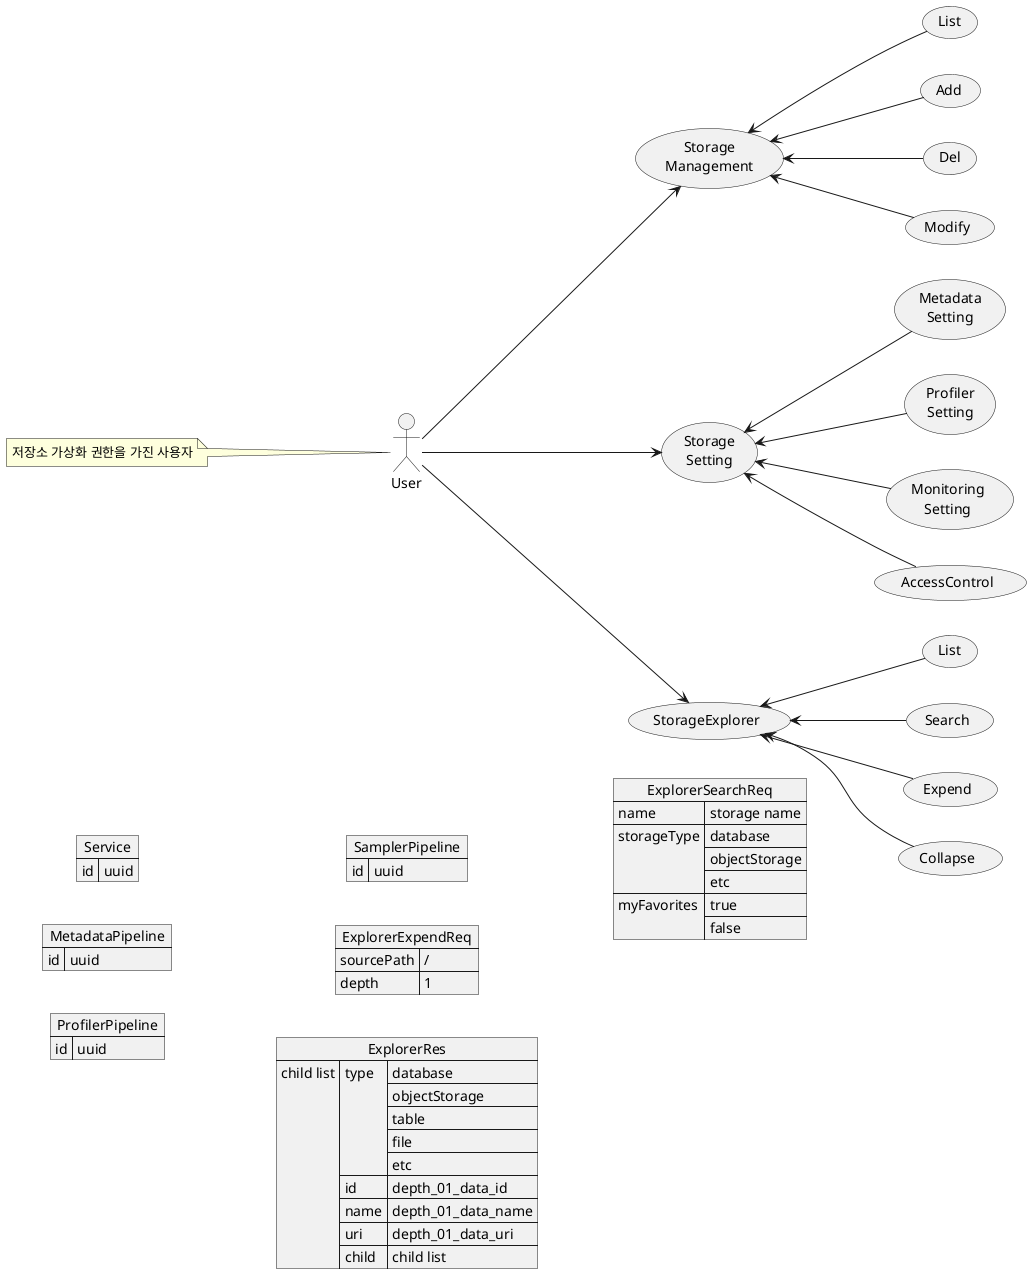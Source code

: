 @startuml vdap_virtualization
allowmixing
left to right direction
actor User

note "저장소 가상화 권한을 가진 사용자" as member_info

member_info .. User

usecase "Storage\nManagement" as Storage
usecase "List" as list
usecase "Add" as add
usecase "Del" as del
usecase "Modify" as modify
Storage <-- list
Storage <-- add
Storage <-- del
Storage <-- modify

json Service {
  "id": "uuid"
}

' 기존 오픈메타데이터의 경우 저장소 등록 시 자동으로 메타데이터/프로파일러 수집 파이프라인이 등록되지 않았음.
' 따라서 신규 버전에서는 기본 정보 이력 후 고급설정으로 넘어가는 단계를 추가하여 파이프라인을 설정하거나,
' 기본 설정에 따라 메타데이터/프로파일러/모니터링이 동작할 수 있도록 한다. 

usecase "Storage\nSetting" as Setting
usecase "Metadata\nSetting" as metadata
usecase "Profiler\nSetting" as profiler
usecase "Monitoring\nSetting" as monitoring_set
usecase "AccessControl" as access_control

Setting <-- metadata
Setting <-- profiler
Setting <-- monitoring_set
Setting <-- access_control

' 메타데이터 수집 데이터
json MetadataPipeline {
  "id": "uuid"
}
' 프로파일러 설정 
json ProfilerPipeline {
  "id": "uuid"
}
' 샘플 수집 설정
json SamplerPipeline {
  "id": "uuid"
}

usecase "StorageExplorer" as Explorer
usecase "List" as e_list
usecase "Search" as e_search
usecase "Expend" as e_expend
usecase "Collapse" as e_collapse

Explorer <-- e_list
Explorer <-- e_search
Explorer <-- e_expend
Explorer <-- e_collapse

' Explorer 는 저장소 내 데이터(메타데이터) 탐색기이다.
' 이름을 검새과 저장소 타입, 내가 설정한 즐겨찾기를 이용한 필터링 기능을 같이 제공한다.

User --> Storage
User --> Setting
User --> Explorer

json ExplorerExpendReq {
  "sourcePath": "/",
  "depth": 1
}

json ExplorerRes {
  "child list": [
    {
      "type": ["database", "objectStorage", "table", "file", "etc"],
      "id": "depth_01_data_id",
      "name": "depth_01_data_name",
      "uri": "depth_01_data_uri",
      "child": ["child list"]
    }
  ]
}

json ExplorerSearchReq {
  "name": "storage name",
  "storageType": ["database", "objectStorage", "etc"],
  "myFavorites": ["true", "false"]
}

' 탐색기 창 클릭 이벤트 별 처리가 중요
' `+, -` 클릭 or (데이터 더블 클릭) 시 `expend` 와 `collapse` 동작
' 데이터 클릭 시 uri를 이용해 화면에 데이터 정보 보여주기 

@enduml
